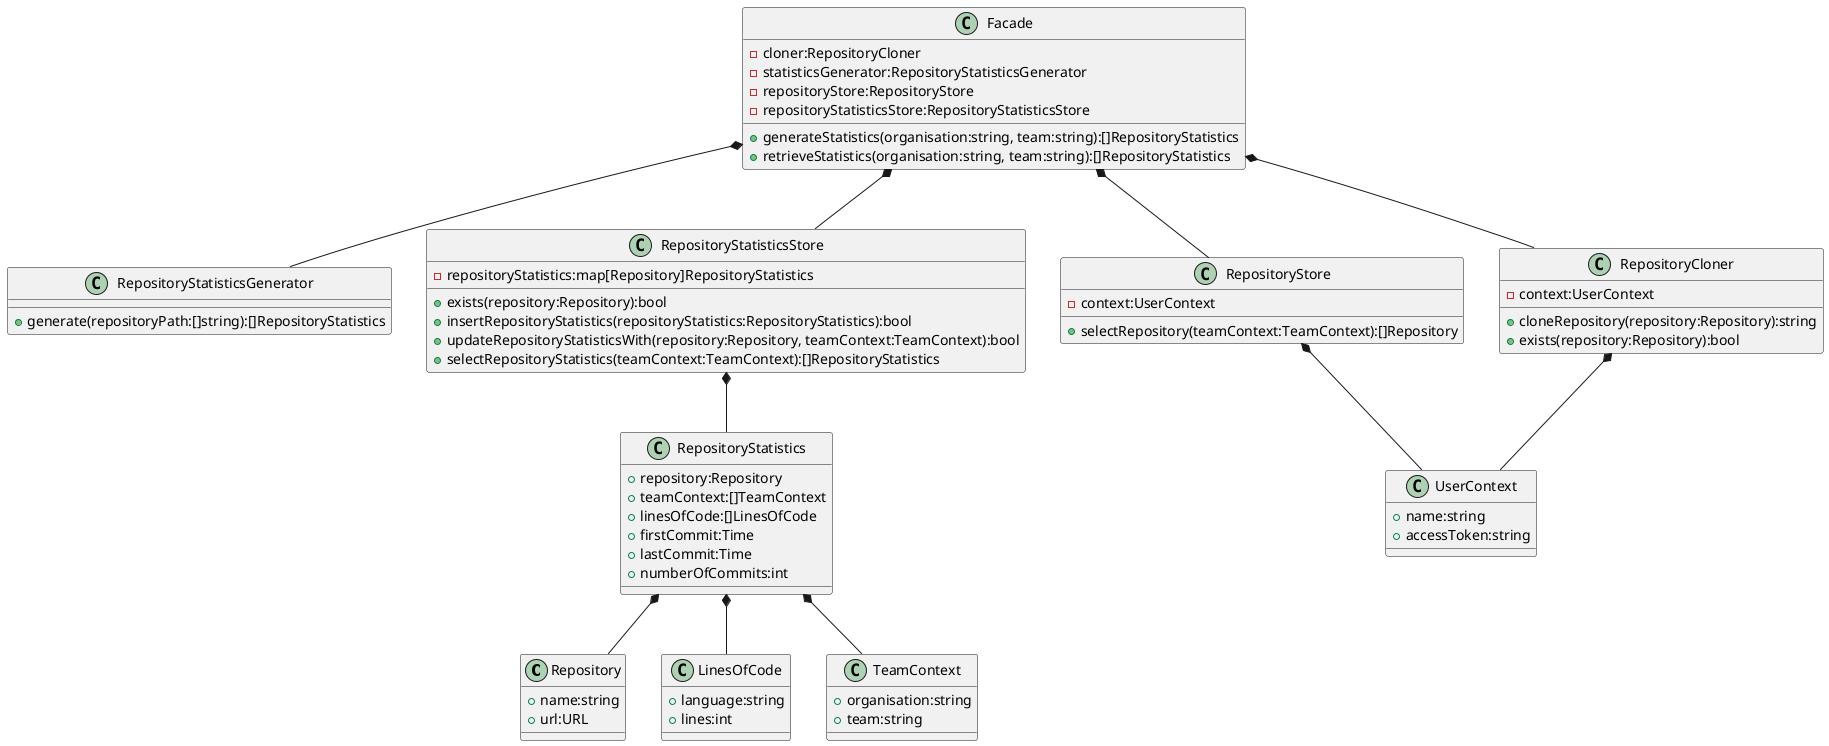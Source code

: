 @startuml

class Repository {
  {field} + name:string
  {field} + url:URL
}

class LinesOfCode {
  {field} + language:string
  {field} + lines:int
}

class RepositoryStatistics {
  {field} + repository:Repository
  {field} + teamContext:[]TeamContext
  {field} + linesOfCode:[]LinesOfCode
  {field} + firstCommit:Time
  {field} + lastCommit:Time
  {field} + numberOfCommits:int
}

class RepositoryStatisticsGenerator {
  {method} + generate(repositoryPath:[]string):[]RepositoryStatistics
}

class RepositoryStatisticsStore {
  {field} - repositoryStatistics:map[Repository]RepositoryStatistics

  {method} + exists(repository:Repository):bool
  {method} + insertRepositoryStatistics(repositoryStatistics:RepositoryStatistics):bool
  {method} + updateRepositoryStatisticsWith(repository:Repository, teamContext:TeamContext):bool
  {method} + selectRepositoryStatistics(teamContext:TeamContext):[]RepositoryStatistics
}

class UserContext {
  {field} + name:string
  {field} + accessToken:string
}

class RepositoryStore {
  {field} - context:UserContext

  {method} + selectRepository(teamContext:TeamContext):[]Repository
}

class RepositoryCloner {
  {field} - context:UserContext

  {method} + cloneRepository(repository:Repository):string
  {method} + exists(repository:Repository):bool
}

class TeamContext {
  {field} + organisation:string
  {field} + team:string
}

class Facade {
  {field} - cloner:RepositoryCloner
  {field} - statisticsGenerator:RepositoryStatisticsGenerator
  {field} - repositoryStore:RepositoryStore
  {field} - repositoryStatisticsStore:RepositoryStatisticsStore

  {method} + generateStatistics(organisation:string, team:string):[]RepositoryStatistics
  {method} + retrieveStatistics(organisation:string, team:string):[]RepositoryStatistics
}

RepositoryStatistics *-- Repository
RepositoryStatistics *-- LinesOfCode
RepositoryStatistics *-- TeamContext
RepositoryStatisticsStore *-- RepositoryStatistics
RepositoryCloner *-- UserContext
RepositoryStore *-- UserContext
Facade *-- RepositoryCloner
Facade *-- RepositoryStatisticsGenerator
Facade *-- RepositoryStatisticsStore
Facade *-- RepositoryStore
@enduml
